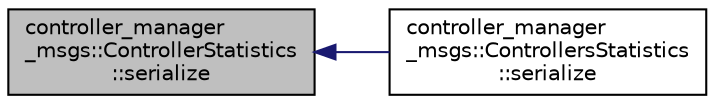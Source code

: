 digraph "controller_manager_msgs::ControllerStatistics::serialize"
{
  edge [fontname="Helvetica",fontsize="10",labelfontname="Helvetica",labelfontsize="10"];
  node [fontname="Helvetica",fontsize="10",shape=record];
  rankdir="LR";
  Node1 [label="controller_manager\l_msgs::ControllerStatistics\l::serialize",height=0.2,width=0.4,color="black", fillcolor="grey75", style="filled" fontcolor="black"];
  Node1 -> Node2 [dir="back",color="midnightblue",fontsize="10",style="solid",fontname="Helvetica"];
  Node2 [label="controller_manager\l_msgs::ControllersStatistics\l::serialize",height=0.2,width=0.4,color="black", fillcolor="white", style="filled",URL="$classcontroller__manager__msgs_1_1_controllers_statistics.html#a977e3b71b10c7daa8eaf919a9975c708"];
}
